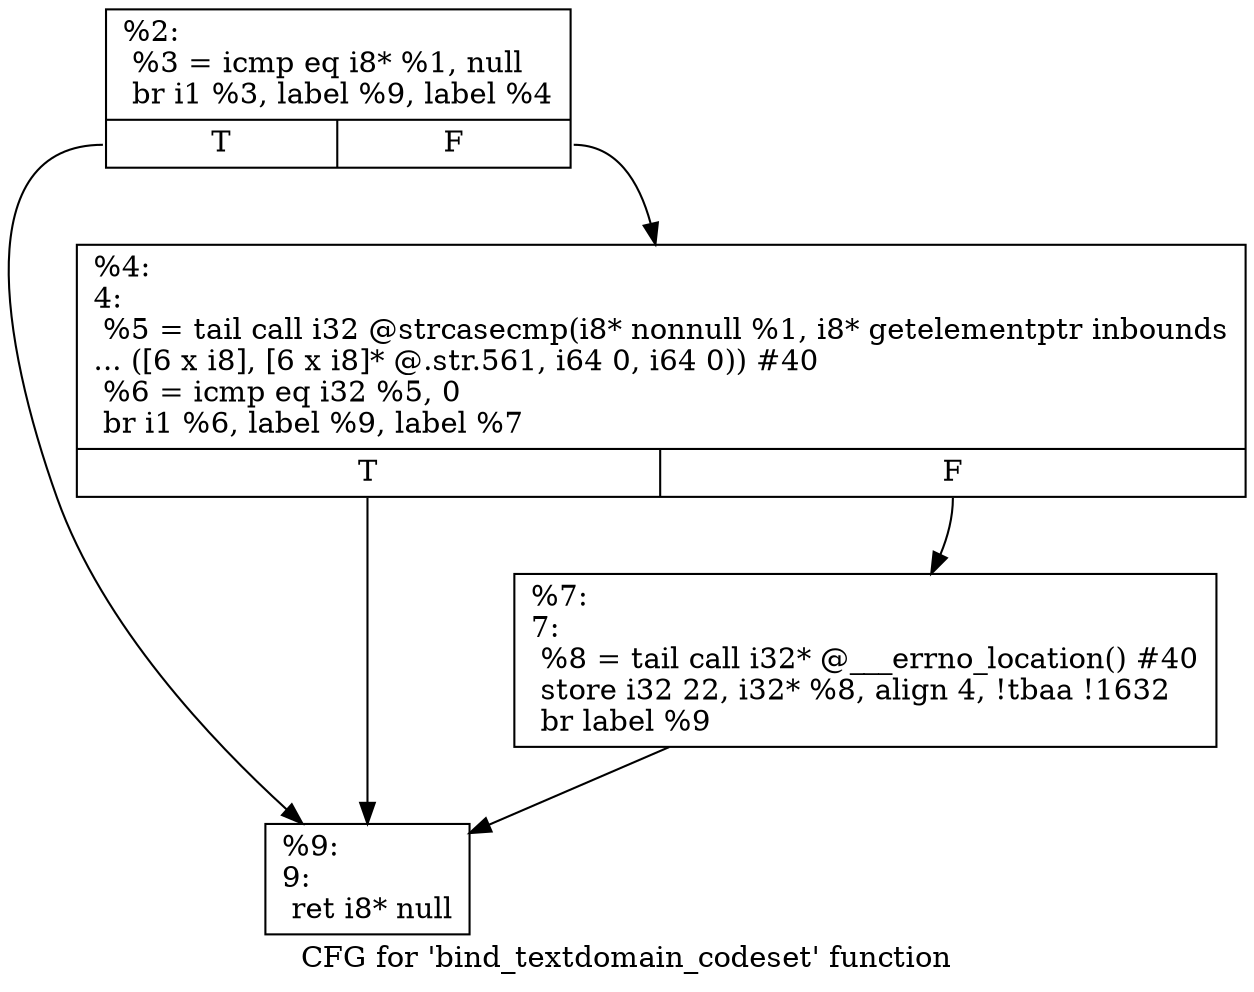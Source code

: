 digraph "CFG for 'bind_textdomain_codeset' function" {
	label="CFG for 'bind_textdomain_codeset' function";

	Node0x1e630f0 [shape=record,label="{%2:\l  %3 = icmp eq i8* %1, null\l  br i1 %3, label %9, label %4\l|{<s0>T|<s1>F}}"];
	Node0x1e630f0:s0 -> Node0x1e63510;
	Node0x1e630f0:s1 -> Node0x1e63170;
	Node0x1e63170 [shape=record,label="{%4:\l4:                                                \l  %5 = tail call i32 @strcasecmp(i8* nonnull %1, i8* getelementptr inbounds\l... ([6 x i8], [6 x i8]* @.str.561, i64 0, i64 0)) #40\l  %6 = icmp eq i32 %5, 0\l  br i1 %6, label %9, label %7\l|{<s0>T|<s1>F}}"];
	Node0x1e63170:s0 -> Node0x1e63510;
	Node0x1e63170:s1 -> Node0x1e634c0;
	Node0x1e634c0 [shape=record,label="{%7:\l7:                                                \l  %8 = tail call i32* @___errno_location() #40\l  store i32 22, i32* %8, align 4, !tbaa !1632\l  br label %9\l}"];
	Node0x1e634c0 -> Node0x1e63510;
	Node0x1e63510 [shape=record,label="{%9:\l9:                                                \l  ret i8* null\l}"];
}

